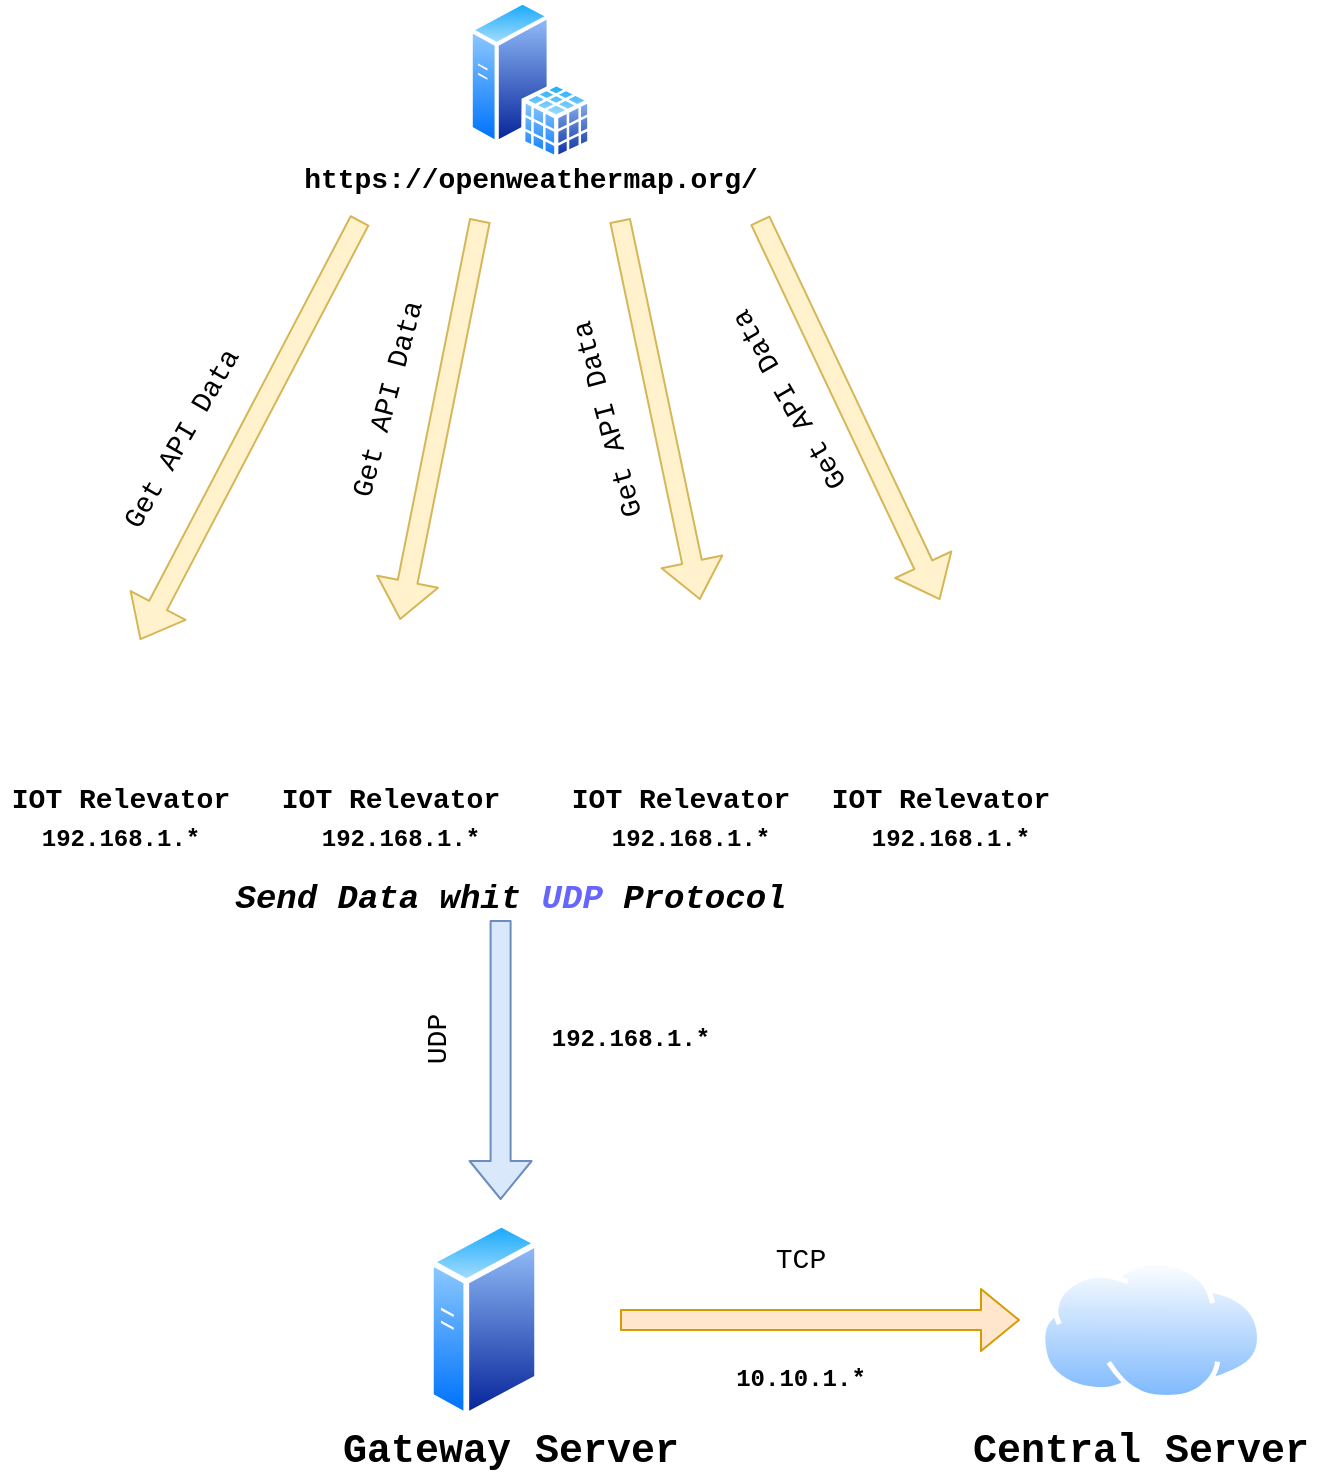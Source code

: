 <mxfile version="14.5.1" type="device"><diagram id="s_gGO1P4RSAmKQ1LYi6r" name="Page-1"><mxGraphModel dx="1673" dy="931" grid="1" gridSize="10" guides="1" tooltips="1" connect="1" arrows="1" fold="1" page="1" pageScale="1" pageWidth="827" pageHeight="1169" math="0" shadow="0"><root><mxCell id="0"/><mxCell id="1" parent="0"/><mxCell id="zwnRwZ1M7wXd8aPMWlqM-2" value="" style="aspect=fixed;perimeter=ellipsePerimeter;html=1;align=center;shadow=0;dashed=0;spacingTop=3;image;image=img/lib/active_directory/sql_server.svg;" vertex="1" parent="1"><mxGeometry x="354.2" y="20" width="61.6" height="80" as="geometry"/></mxCell><mxCell id="zwnRwZ1M7wXd8aPMWlqM-3" value="https://openweathermap.org/" style="text;html=1;align=center;verticalAlign=middle;resizable=0;points=[];autosize=1;fontStyle=1;fontFamily=Courier New;fontSize=14;" vertex="1" parent="1"><mxGeometry x="270" y="100" width="230" height="20" as="geometry"/></mxCell><mxCell id="zwnRwZ1M7wXd8aPMWlqM-4" value="" style="shape=image;html=1;verticalAlign=top;verticalLabelPosition=bottom;labelBackgroundColor=#ffffff;imageAspect=0;aspect=fixed;image=https://cdn1.iconfinder.com/data/icons/icons-for-a-site-1/64/advantage_eco_friendly-128.png;fontFamily=Courier New;fontSize=14;" vertex="1" parent="1"><mxGeometry x="160" y="340" width="60" height="60" as="geometry"/></mxCell><mxCell id="zwnRwZ1M7wXd8aPMWlqM-5" value="" style="shape=image;html=1;verticalAlign=top;verticalLabelPosition=bottom;labelBackgroundColor=#ffffff;imageAspect=0;aspect=fixed;image=https://cdn1.iconfinder.com/data/icons/icons-for-a-site-1/64/advantage_eco_friendly-128.png;fontFamily=Courier New;fontSize=14;" vertex="1" parent="1"><mxGeometry x="290" y="340" width="60" height="60" as="geometry"/></mxCell><mxCell id="zwnRwZ1M7wXd8aPMWlqM-8" value="IOT Relevator" style="text;html=1;align=center;verticalAlign=middle;resizable=0;points=[];autosize=1;fontStyle=1;fontFamily=Courier New;fontSize=14;" vertex="1" parent="1"><mxGeometry x="120" y="410" width="120" height="20" as="geometry"/></mxCell><mxCell id="zwnRwZ1M7wXd8aPMWlqM-9" value="IOT Relevator" style="text;html=1;align=center;verticalAlign=middle;resizable=0;points=[];autosize=1;fontStyle=1;fontFamily=Courier New;fontSize=14;" vertex="1" parent="1"><mxGeometry x="255" y="410" width="120" height="20" as="geometry"/></mxCell><mxCell id="zwnRwZ1M7wXd8aPMWlqM-15" value="" style="shape=flexArrow;endArrow=classic;html=1;fontFamily=Courier New;fontSize=14;entryX=0.5;entryY=0;entryDx=0;entryDy=0;fillColor=#fff2cc;strokeColor=#d6b656;" edge="1" parent="1" target="zwnRwZ1M7wXd8aPMWlqM-4"><mxGeometry width="50" height="50" relative="1" as="geometry"><mxPoint x="300" y="130" as="sourcePoint"/><mxPoint x="370" y="250" as="targetPoint"/></mxGeometry></mxCell><mxCell id="zwnRwZ1M7wXd8aPMWlqM-19" value="Get API Data" style="text;html=1;align=center;verticalAlign=middle;resizable=0;points=[];autosize=1;fontSize=14;fontFamily=Courier New;rotation=-60;" vertex="1" parent="1"><mxGeometry x="155.8" y="230" width="110" height="20" as="geometry"/></mxCell><mxCell id="zwnRwZ1M7wXd8aPMWlqM-20" value="Get API Data" style="text;html=1;align=center;verticalAlign=middle;resizable=0;points=[];autosize=1;fontSize=14;fontFamily=Courier New;rotation=-75;" vertex="1" parent="1"><mxGeometry x="259" y="210" width="110" height="20" as="geometry"/></mxCell><mxCell id="zwnRwZ1M7wXd8aPMWlqM-23" value="" style="aspect=fixed;perimeter=ellipsePerimeter;html=1;align=center;shadow=0;dashed=0;spacingTop=3;image;image=img/lib/active_directory/generic_server.svg;fontFamily=Courier New;fontSize=14;" vertex="1" parent="1"><mxGeometry x="334" y="630" width="56" height="100" as="geometry"/></mxCell><mxCell id="zwnRwZ1M7wXd8aPMWlqM-24" value="" style="shape=flexArrow;endArrow=classic;html=1;strokeColor=#6c8ebf;fillColor=#dae8fc;fontFamily=Courier New;fontSize=14;" edge="1" parent="1"><mxGeometry width="50" height="50" relative="1" as="geometry"><mxPoint x="370.3" y="480" as="sourcePoint"/><mxPoint x="370.3" y="620" as="targetPoint"/></mxGeometry></mxCell><mxCell id="zwnRwZ1M7wXd8aPMWlqM-25" value="&lt;font style=&quot;font-size: 17px&quot;&gt;&lt;i&gt;&lt;b&gt;Send Data whit &lt;font color=&quot;#6666FF&quot;&gt;UDP &lt;/font&gt;Protocol&lt;/b&gt;&lt;/i&gt;&lt;/font&gt;" style="text;html=1;align=center;verticalAlign=middle;resizable=0;points=[];autosize=1;fontSize=14;fontFamily=Courier New;" vertex="1" parent="1"><mxGeometry x="230" y="460" width="290" height="20" as="geometry"/></mxCell><mxCell id="zwnRwZ1M7wXd8aPMWlqM-26" value="&lt;b style=&quot;font-size: 20px&quot;&gt;Gateway Server&lt;br&gt;&lt;/b&gt;" style="text;html=1;align=center;verticalAlign=middle;resizable=0;points=[];autosize=1;fontSize=20;fontFamily=Courier New;" vertex="1" parent="1"><mxGeometry x="285" y="730" width="180" height="30" as="geometry"/></mxCell><mxCell id="zwnRwZ1M7wXd8aPMWlqM-28" value="" style="shape=flexArrow;endArrow=classic;html=1;fontFamily=Courier New;fontSize=14;fillColor=#fff2cc;strokeColor=#d6b656;" edge="1" parent="1"><mxGeometry width="50" height="50" relative="1" as="geometry"><mxPoint x="360" y="130" as="sourcePoint"/><mxPoint x="320" y="330" as="targetPoint"/></mxGeometry></mxCell><mxCell id="zwnRwZ1M7wXd8aPMWlqM-29" value="" style="shape=image;html=1;verticalAlign=top;verticalLabelPosition=bottom;labelBackgroundColor=#ffffff;imageAspect=0;aspect=fixed;image=https://cdn1.iconfinder.com/data/icons/icons-for-a-site-1/64/advantage_eco_friendly-128.png;fontFamily=Courier New;fontSize=14;" vertex="1" parent="1"><mxGeometry x="435" y="340" width="60" height="60" as="geometry"/></mxCell><mxCell id="zwnRwZ1M7wXd8aPMWlqM-30" value="IOT Relevator" style="text;html=1;align=center;verticalAlign=middle;resizable=0;points=[];autosize=1;fontStyle=1;fontFamily=Courier New;fontSize=14;" vertex="1" parent="1"><mxGeometry x="400" y="410" width="120" height="20" as="geometry"/></mxCell><mxCell id="zwnRwZ1M7wXd8aPMWlqM-31" value="" style="shape=image;html=1;verticalAlign=top;verticalLabelPosition=bottom;labelBackgroundColor=#ffffff;imageAspect=0;aspect=fixed;image=https://cdn1.iconfinder.com/data/icons/icons-for-a-site-1/64/advantage_eco_friendly-128.png;fontFamily=Courier New;fontSize=14;" vertex="1" parent="1"><mxGeometry x="565" y="340" width="60" height="60" as="geometry"/></mxCell><mxCell id="zwnRwZ1M7wXd8aPMWlqM-32" value="IOT Relevator" style="text;html=1;align=center;verticalAlign=middle;resizable=0;points=[];autosize=1;fontStyle=1;fontFamily=Courier New;fontSize=14;" vertex="1" parent="1"><mxGeometry x="530" y="410" width="120" height="20" as="geometry"/></mxCell><mxCell id="zwnRwZ1M7wXd8aPMWlqM-33" value="" style="shape=flexArrow;endArrow=classic;html=1;fontFamily=Courier New;fontSize=14;fillColor=#fff2cc;strokeColor=#d6b656;" edge="1" parent="1"><mxGeometry width="50" height="50" relative="1" as="geometry"><mxPoint x="430" y="130" as="sourcePoint"/><mxPoint x="470" y="320" as="targetPoint"/></mxGeometry></mxCell><mxCell id="zwnRwZ1M7wXd8aPMWlqM-34" value="" style="shape=flexArrow;endArrow=classic;html=1;fontFamily=Courier New;fontSize=14;fillColor=#fff2cc;strokeColor=#d6b656;" edge="1" parent="1"><mxGeometry width="50" height="50" relative="1" as="geometry"><mxPoint x="500" y="130" as="sourcePoint"/><mxPoint x="590" y="320" as="targetPoint"/></mxGeometry></mxCell><mxCell id="zwnRwZ1M7wXd8aPMWlqM-35" value="Get API Data" style="text;html=1;align=center;verticalAlign=middle;resizable=0;points=[];autosize=1;fontSize=14;fontFamily=Courier New;rotation=-105;" vertex="1" parent="1"><mxGeometry x="369" y="220" width="110" height="20" as="geometry"/></mxCell><mxCell id="zwnRwZ1M7wXd8aPMWlqM-36" value="Get API Data" style="text;html=1;align=center;verticalAlign=middle;resizable=0;points=[];autosize=1;fontSize=14;fontFamily=Courier New;rotation=-120;" vertex="1" parent="1"><mxGeometry x="460" y="210" width="110" height="20" as="geometry"/></mxCell><mxCell id="zwnRwZ1M7wXd8aPMWlqM-37" value="UDP" style="text;html=1;align=center;verticalAlign=middle;resizable=0;points=[];autosize=1;fontSize=14;fontFamily=Courier New;rotation=-90;" vertex="1" parent="1"><mxGeometry x="319" y="530" width="40" height="20" as="geometry"/></mxCell><mxCell id="zwnRwZ1M7wXd8aPMWlqM-38" value="" style="shape=flexArrow;endArrow=classic;html=1;strokeColor=#d79b00;fillColor=#ffe6cc;fontFamily=Courier New;fontSize=14;" edge="1" parent="1"><mxGeometry width="50" height="50" relative="1" as="geometry"><mxPoint x="430" y="680" as="sourcePoint"/><mxPoint x="630" y="680" as="targetPoint"/></mxGeometry></mxCell><mxCell id="zwnRwZ1M7wXd8aPMWlqM-39" value="TCP" style="text;html=1;align=center;verticalAlign=middle;resizable=0;points=[];autosize=1;fontSize=14;fontFamily=Courier New;rotation=0;" vertex="1" parent="1"><mxGeometry x="500" y="640" width="40" height="20" as="geometry"/></mxCell><mxCell id="zwnRwZ1M7wXd8aPMWlqM-40" value="&lt;b style=&quot;font-size: 20px&quot;&gt;Central Server&lt;br&gt;&lt;/b&gt;" style="text;html=1;align=center;verticalAlign=middle;resizable=0;points=[];autosize=1;fontSize=20;fontFamily=Courier New;" vertex="1" parent="1"><mxGeometry x="600" y="730" width="180" height="30" as="geometry"/></mxCell><mxCell id="zwnRwZ1M7wXd8aPMWlqM-41" value="" style="aspect=fixed;perimeter=ellipsePerimeter;html=1;align=center;shadow=0;dashed=0;spacingTop=3;image;image=img/lib/active_directory/internet_cloud.svg;fontFamily=Courier New;fontSize=20;" vertex="1" parent="1"><mxGeometry x="640" y="650" width="111.11" height="70" as="geometry"/></mxCell><mxCell id="zwnRwZ1M7wXd8aPMWlqM-42" value="192.168.1.*" style="text;html=1;align=center;verticalAlign=middle;resizable=0;points=[];autosize=1;fontStyle=1;fontFamily=Courier New;fontSize=12;" vertex="1" parent="1"><mxGeometry x="135" y="430" width="90" height="20" as="geometry"/></mxCell><mxCell id="zwnRwZ1M7wXd8aPMWlqM-43" value="192.168.1.*" style="text;html=1;align=center;verticalAlign=middle;resizable=0;points=[];autosize=1;fontStyle=1;fontFamily=Courier New;fontSize=12;" vertex="1" parent="1"><mxGeometry x="275" y="430" width="90" height="20" as="geometry"/></mxCell><mxCell id="zwnRwZ1M7wXd8aPMWlqM-44" value="192.168.1.*" style="text;html=1;align=center;verticalAlign=middle;resizable=0;points=[];autosize=1;fontStyle=1;fontFamily=Courier New;fontSize=12;" vertex="1" parent="1"><mxGeometry x="420" y="430" width="90" height="20" as="geometry"/></mxCell><mxCell id="zwnRwZ1M7wXd8aPMWlqM-45" value="192.168.1.*" style="text;html=1;align=center;verticalAlign=middle;resizable=0;points=[];autosize=1;fontStyle=1;fontFamily=Courier New;fontSize=12;" vertex="1" parent="1"><mxGeometry x="550" y="430" width="90" height="20" as="geometry"/></mxCell><mxCell id="zwnRwZ1M7wXd8aPMWlqM-46" value="192.168.1.*" style="text;html=1;align=center;verticalAlign=middle;resizable=0;points=[];autosize=1;fontStyle=1;fontFamily=Courier New;fontSize=12;" vertex="1" parent="1"><mxGeometry x="390" y="530" width="90" height="20" as="geometry"/></mxCell><mxCell id="zwnRwZ1M7wXd8aPMWlqM-47" value="10.10.1.*" style="text;html=1;align=center;verticalAlign=middle;resizable=0;points=[];autosize=1;fontStyle=1;fontFamily=Courier New;fontSize=12;" vertex="1" parent="1"><mxGeometry x="480" y="700" width="80" height="20" as="geometry"/></mxCell></root></mxGraphModel></diagram></mxfile>